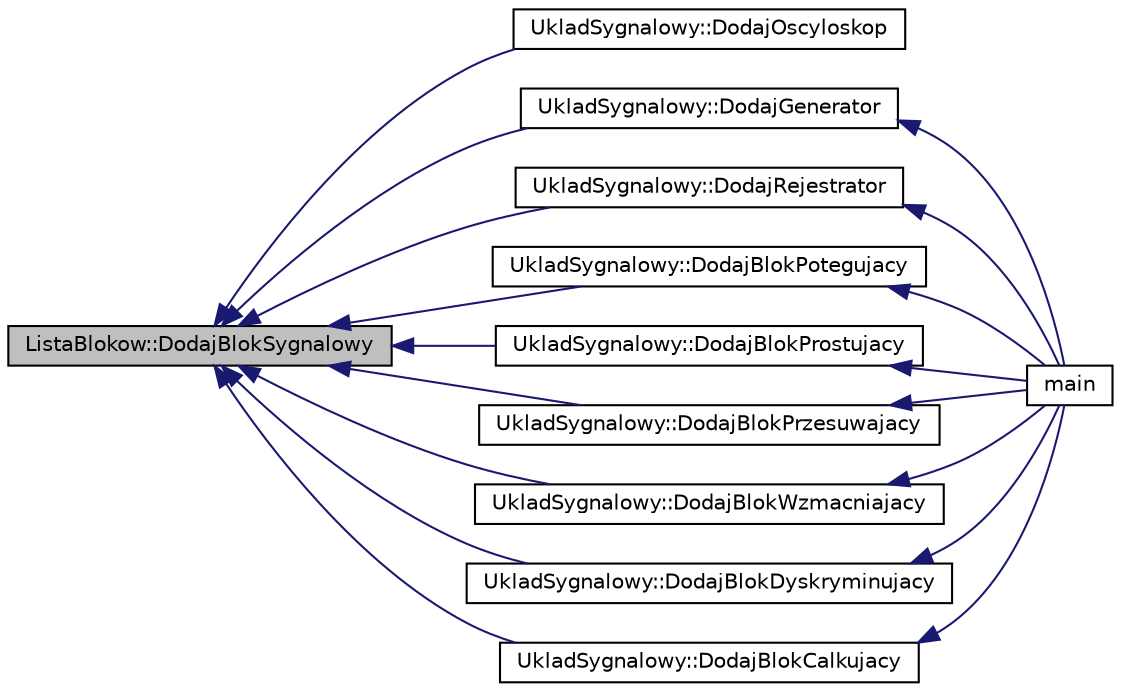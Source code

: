 digraph G
{
  edge [fontname="Helvetica",fontsize="10",labelfontname="Helvetica",labelfontsize="10"];
  node [fontname="Helvetica",fontsize="10",shape=record];
  rankdir="LR";
  Node1 [label="ListaBlokow::DodajBlokSygnalowy",height=0.2,width=0.4,color="black", fillcolor="grey75", style="filled" fontcolor="black"];
  Node1 -> Node2 [dir="back",color="midnightblue",fontsize="10",style="solid",fontname="Helvetica"];
  Node2 [label="UkladSygnalowy::DodajOscyloskop",height=0.2,width=0.4,color="black", fillcolor="white", style="filled",URL="$class_uklad_sygnalowy.html#aaaa1b49ed5a9f4ce6b02530e2694f10c",tooltip="Dodaje blok rejestratora sygnału."];
  Node1 -> Node3 [dir="back",color="midnightblue",fontsize="10",style="solid",fontname="Helvetica"];
  Node3 [label="UkladSygnalowy::DodajGenerator",height=0.2,width=0.4,color="black", fillcolor="white", style="filled",URL="$class_uklad_sygnalowy.html#a22d43e5ebd0f8a96b828647ee872f8cf",tooltip="Dodaje blok generatora sygnału."];
  Node3 -> Node4 [dir="back",color="midnightblue",fontsize="10",style="solid",fontname="Helvetica"];
  Node4 [label="main",height=0.2,width=0.4,color="black", fillcolor="white", style="filled",URL="$main_8cpp.html#a3c04138a5bfe5d72780bb7e82a18e627"];
  Node1 -> Node5 [dir="back",color="midnightblue",fontsize="10",style="solid",fontname="Helvetica"];
  Node5 [label="UkladSygnalowy::DodajRejestrator",height=0.2,width=0.4,color="black", fillcolor="white", style="filled",URL="$class_uklad_sygnalowy.html#a1f37477cccc05141d42d7d9aacf55879",tooltip="Dodaje blok rejestratora sygnału."];
  Node5 -> Node4 [dir="back",color="midnightblue",fontsize="10",style="solid",fontname="Helvetica"];
  Node1 -> Node6 [dir="back",color="midnightblue",fontsize="10",style="solid",fontname="Helvetica"];
  Node6 [label="UkladSygnalowy::DodajBlokPotegujacy",height=0.2,width=0.4,color="black", fillcolor="white", style="filled",URL="$class_uklad_sygnalowy.html#a1506df9732dc3c76c21027aa5ac5e93a",tooltip="Dodaje blok potęgujący sygnał."];
  Node6 -> Node4 [dir="back",color="midnightblue",fontsize="10",style="solid",fontname="Helvetica"];
  Node1 -> Node7 [dir="back",color="midnightblue",fontsize="10",style="solid",fontname="Helvetica"];
  Node7 [label="UkladSygnalowy::DodajBlokProstujacy",height=0.2,width=0.4,color="black", fillcolor="white", style="filled",URL="$class_uklad_sygnalowy.html#ab8b322abe9229fb280e6607b619653ed",tooltip="Dodaje blok prostujący sygnał."];
  Node7 -> Node4 [dir="back",color="midnightblue",fontsize="10",style="solid",fontname="Helvetica"];
  Node1 -> Node8 [dir="back",color="midnightblue",fontsize="10",style="solid",fontname="Helvetica"];
  Node8 [label="UkladSygnalowy::DodajBlokPrzesuwajacy",height=0.2,width=0.4,color="black", fillcolor="white", style="filled",URL="$class_uklad_sygnalowy.html#a7aba42d042287f38c36a616af6a6182d",tooltip="Dodaje blok przesuwający sygnał o zadaną wartość. Wartość przesunięcia jest podawana jako c-string (c..."];
  Node8 -> Node4 [dir="back",color="midnightblue",fontsize="10",style="solid",fontname="Helvetica"];
  Node1 -> Node9 [dir="back",color="midnightblue",fontsize="10",style="solid",fontname="Helvetica"];
  Node9 [label="UkladSygnalowy::DodajBlokWzmacniajacy",height=0.2,width=0.4,color="black", fillcolor="white", style="filled",URL="$class_uklad_sygnalowy.html#a6a11e372573f9874fc88bff8d4ae57c8",tooltip="Dodaje blok wzmacniający sygnał k-krotnie. Wartość wzmocnienia jest podawana jako c-string (char*)..."];
  Node9 -> Node4 [dir="back",color="midnightblue",fontsize="10",style="solid",fontname="Helvetica"];
  Node1 -> Node10 [dir="back",color="midnightblue",fontsize="10",style="solid",fontname="Helvetica"];
  Node10 [label="UkladSygnalowy::DodajBlokDyskryminujacy",height=0.2,width=0.4,color="black", fillcolor="white", style="filled",URL="$class_uklad_sygnalowy.html#ace1f2a18c247247026c105acb2a9baa8",tooltip="Dodaje blok dyskryminujący sygnał. Wartość progu dyskryminacji jest podawana jako c-string (char*)..."];
  Node10 -> Node4 [dir="back",color="midnightblue",fontsize="10",style="solid",fontname="Helvetica"];
  Node1 -> Node11 [dir="back",color="midnightblue",fontsize="10",style="solid",fontname="Helvetica"];
  Node11 [label="UkladSygnalowy::DodajBlokCalkujacy",height=0.2,width=0.4,color="black", fillcolor="white", style="filled",URL="$class_uklad_sygnalowy.html#adb3e2b75f63a2fbeb864489b4d46f36c",tooltip="Dodaje blok całkujący sygnał."];
  Node11 -> Node4 [dir="back",color="midnightblue",fontsize="10",style="solid",fontname="Helvetica"];
}
